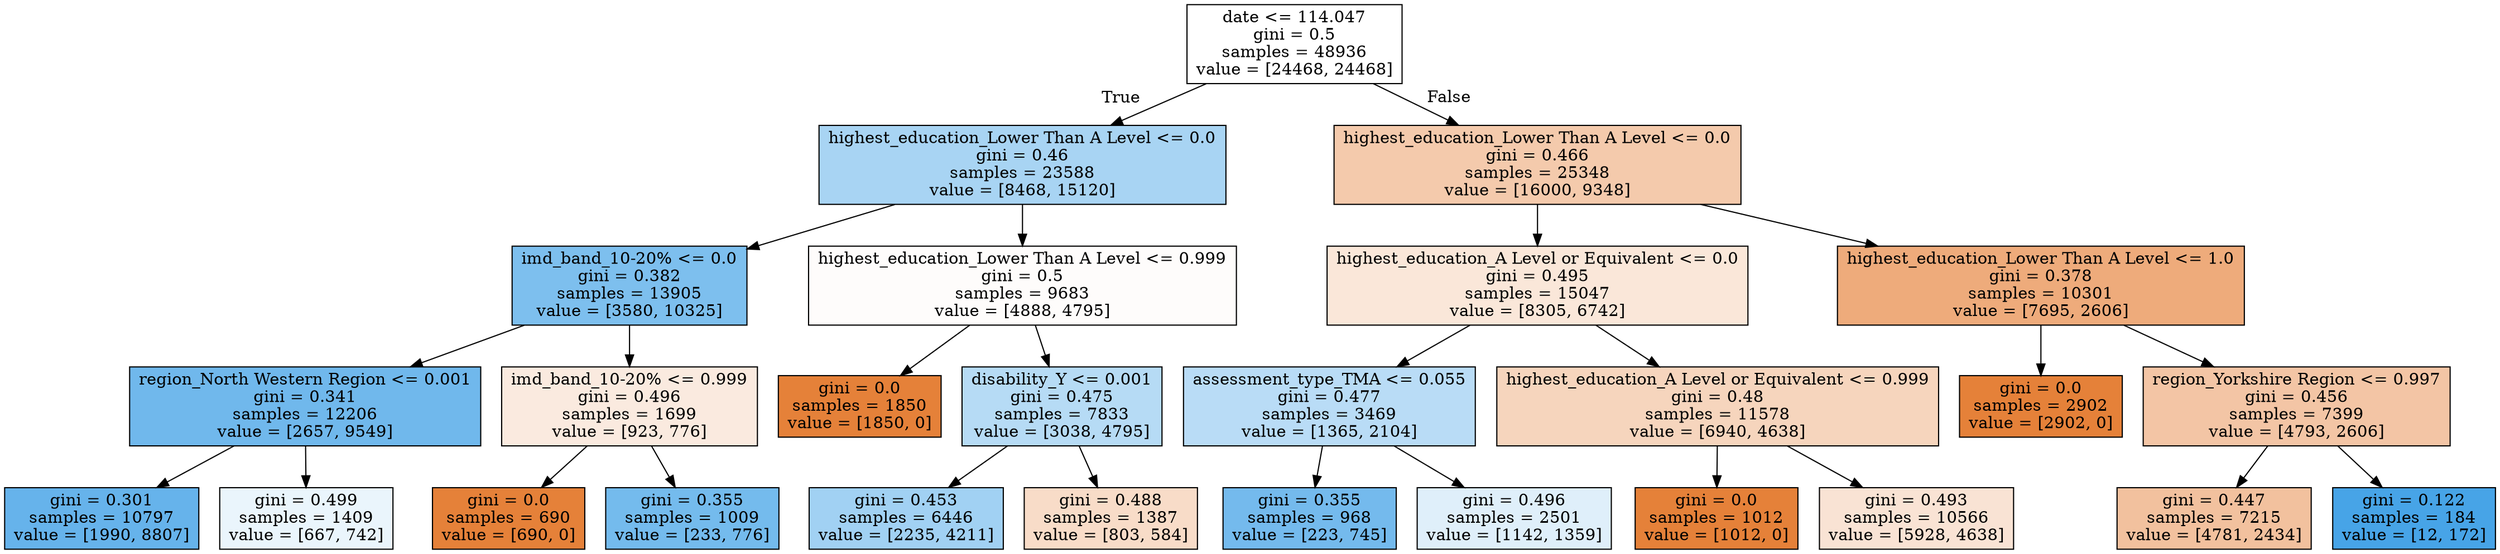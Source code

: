 digraph Tree {
node [shape=box, style="filled", color="black"] ;
0 [label="date <= 114.047\ngini = 0.5\nsamples = 48936\nvalue = [24468, 24468]", fillcolor="#e5813900"] ;
1 [label="highest_education_Lower Than A Level <= 0.0\ngini = 0.46\nsamples = 23588\nvalue = [8468, 15120]", fillcolor="#399de570"] ;
0 -> 1 [labeldistance=2.5, labelangle=45, headlabel="True"] ;
2 [label="imd_band_10-20% <= 0.0\ngini = 0.382\nsamples = 13905\nvalue = [3580, 10325]", fillcolor="#399de5a7"] ;
1 -> 2 ;
3 [label="region_North Western Region <= 0.001\ngini = 0.341\nsamples = 12206\nvalue = [2657, 9549]", fillcolor="#399de5b8"] ;
2 -> 3 ;
4 [label="gini = 0.301\nsamples = 10797\nvalue = [1990, 8807]", fillcolor="#399de5c5"] ;
3 -> 4 ;
5 [label="gini = 0.499\nsamples = 1409\nvalue = [667, 742]", fillcolor="#399de51a"] ;
3 -> 5 ;
6 [label="imd_band_10-20% <= 0.999\ngini = 0.496\nsamples = 1699\nvalue = [923, 776]", fillcolor="#e5813929"] ;
2 -> 6 ;
7 [label="gini = 0.0\nsamples = 690\nvalue = [690, 0]", fillcolor="#e58139ff"] ;
6 -> 7 ;
8 [label="gini = 0.355\nsamples = 1009\nvalue = [233, 776]", fillcolor="#399de5b2"] ;
6 -> 8 ;
9 [label="highest_education_Lower Than A Level <= 0.999\ngini = 0.5\nsamples = 9683\nvalue = [4888, 4795]", fillcolor="#e5813905"] ;
1 -> 9 ;
10 [label="gini = 0.0\nsamples = 1850\nvalue = [1850, 0]", fillcolor="#e58139ff"] ;
9 -> 10 ;
11 [label="disability_Y <= 0.001\ngini = 0.475\nsamples = 7833\nvalue = [3038, 4795]", fillcolor="#399de55d"] ;
9 -> 11 ;
12 [label="gini = 0.453\nsamples = 6446\nvalue = [2235, 4211]", fillcolor="#399de578"] ;
11 -> 12 ;
13 [label="gini = 0.488\nsamples = 1387\nvalue = [803, 584]", fillcolor="#e5813946"] ;
11 -> 13 ;
14 [label="highest_education_Lower Than A Level <= 0.0\ngini = 0.466\nsamples = 25348\nvalue = [16000, 9348]", fillcolor="#e581396a"] ;
0 -> 14 [labeldistance=2.5, labelangle=-45, headlabel="False"] ;
15 [label="highest_education_A Level or Equivalent <= 0.0\ngini = 0.495\nsamples = 15047\nvalue = [8305, 6742]", fillcolor="#e5813930"] ;
14 -> 15 ;
16 [label="assessment_type_TMA <= 0.055\ngini = 0.477\nsamples = 3469\nvalue = [1365, 2104]", fillcolor="#399de55a"] ;
15 -> 16 ;
17 [label="gini = 0.355\nsamples = 968\nvalue = [223, 745]", fillcolor="#399de5b3"] ;
16 -> 17 ;
18 [label="gini = 0.496\nsamples = 2501\nvalue = [1142, 1359]", fillcolor="#399de529"] ;
16 -> 18 ;
19 [label="highest_education_A Level or Equivalent <= 0.999\ngini = 0.48\nsamples = 11578\nvalue = [6940, 4638]", fillcolor="#e5813955"] ;
15 -> 19 ;
20 [label="gini = 0.0\nsamples = 1012\nvalue = [1012, 0]", fillcolor="#e58139ff"] ;
19 -> 20 ;
21 [label="gini = 0.493\nsamples = 10566\nvalue = [5928, 4638]", fillcolor="#e5813937"] ;
19 -> 21 ;
22 [label="highest_education_Lower Than A Level <= 1.0\ngini = 0.378\nsamples = 10301\nvalue = [7695, 2606]", fillcolor="#e58139a9"] ;
14 -> 22 ;
23 [label="gini = 0.0\nsamples = 2902\nvalue = [2902, 0]", fillcolor="#e58139ff"] ;
22 -> 23 ;
24 [label="region_Yorkshire Region <= 0.997\ngini = 0.456\nsamples = 7399\nvalue = [4793, 2606]", fillcolor="#e5813974"] ;
22 -> 24 ;
25 [label="gini = 0.447\nsamples = 7215\nvalue = [4781, 2434]", fillcolor="#e581397d"] ;
24 -> 25 ;
26 [label="gini = 0.122\nsamples = 184\nvalue = [12, 172]", fillcolor="#399de5ed"] ;
24 -> 26 ;
}